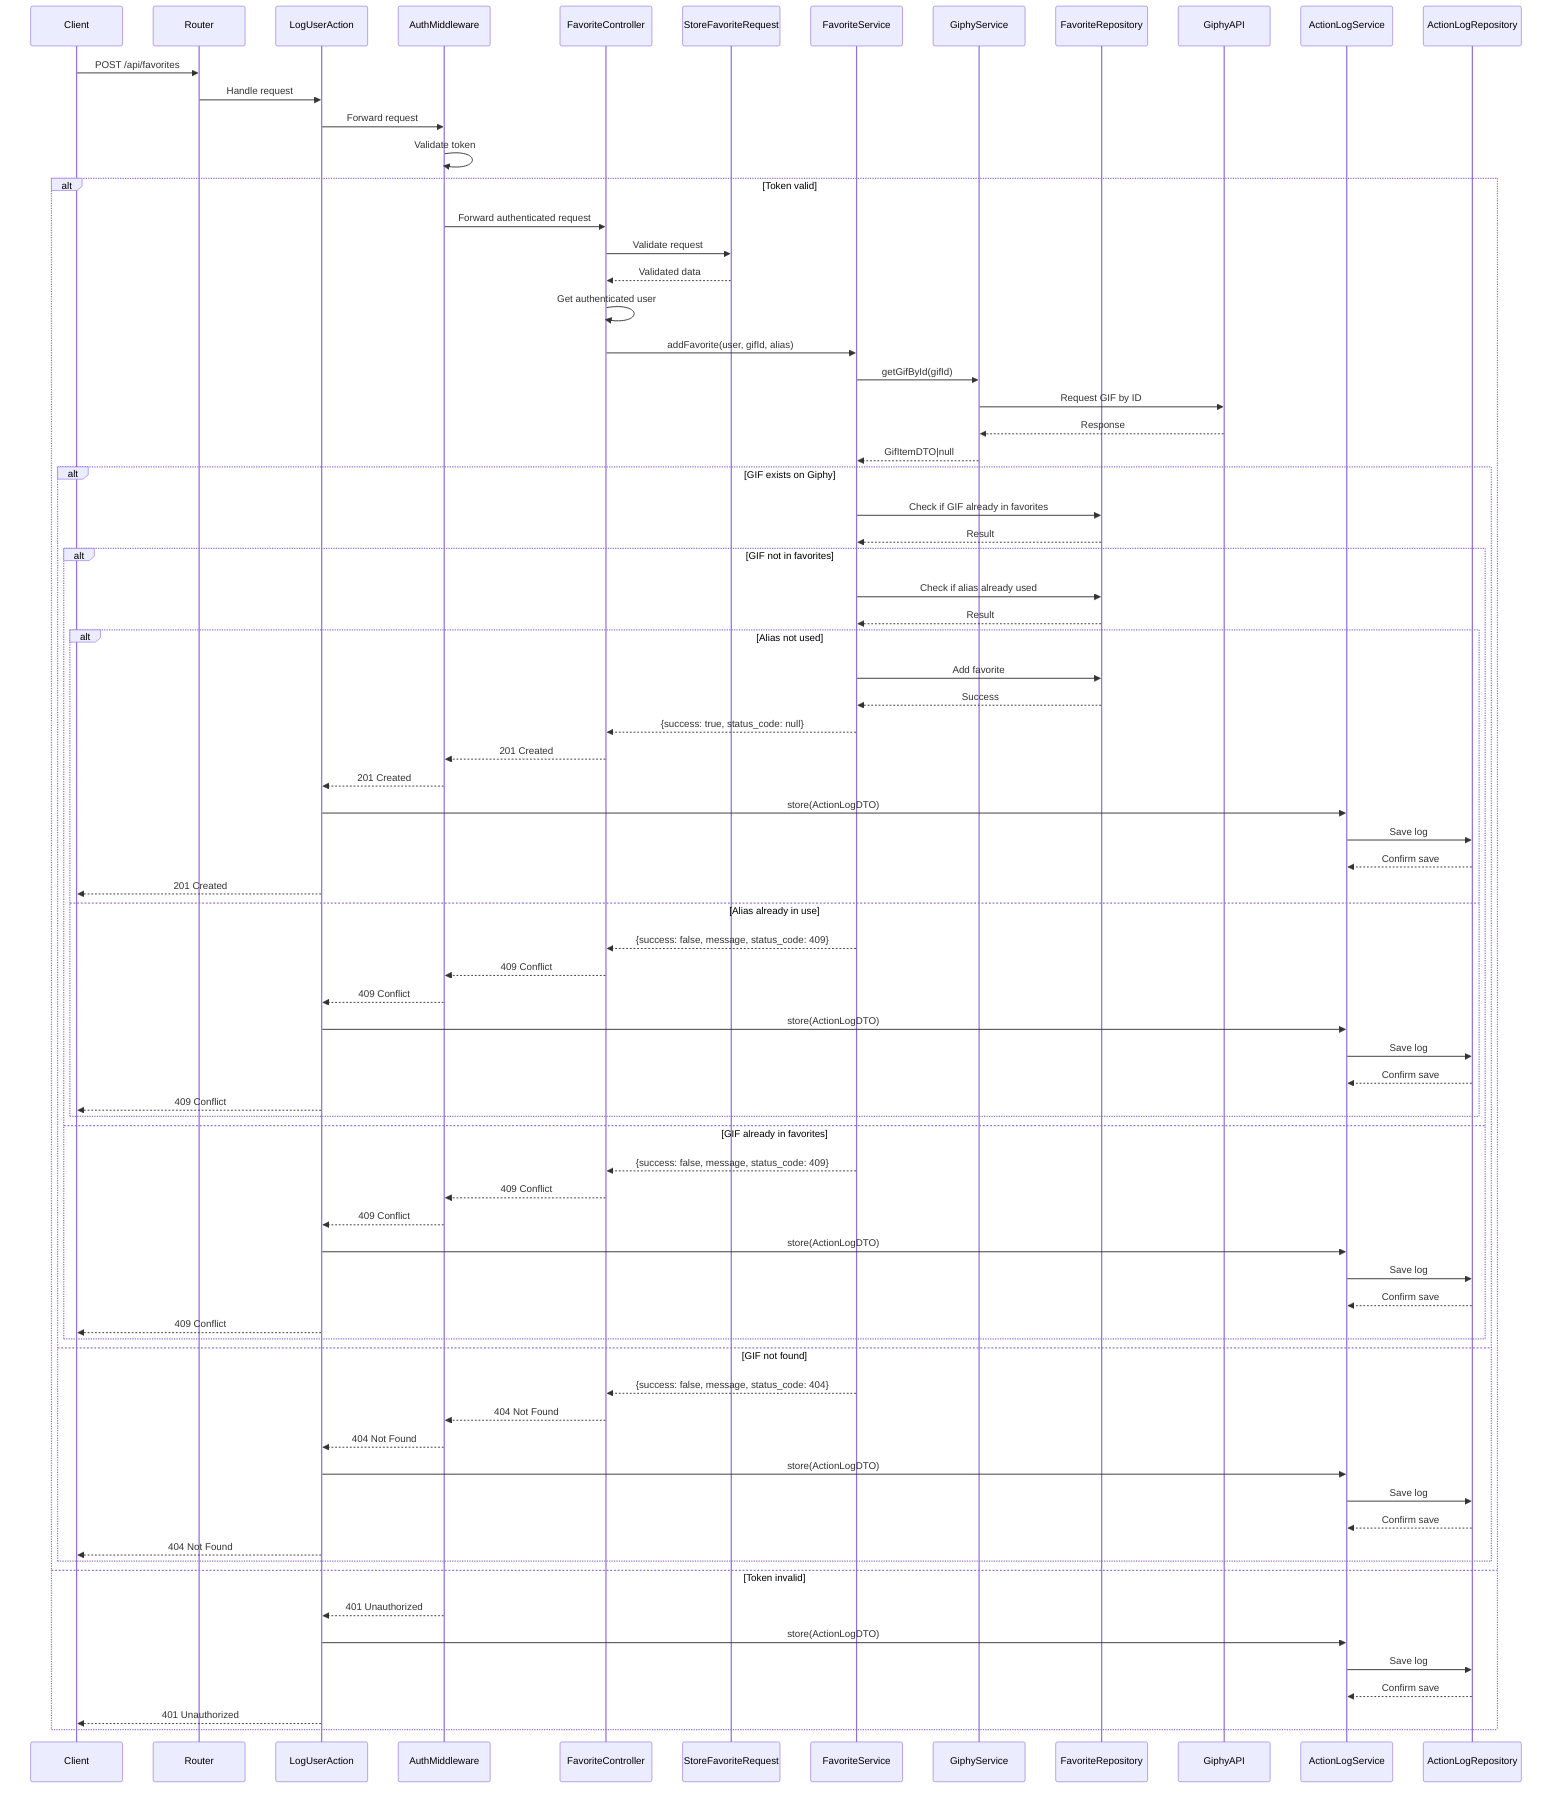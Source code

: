 %% Diagram of storing a favorite GIF

sequenceDiagram
    participant Client
    participant Router
    participant LogUserAction
    participant AuthMiddleware
    participant FavoriteController
    participant StoreFavoriteRequest
    participant FavoriteService
    participant GiphyService
    participant FavoriteRepository
    participant GiphyAPI
    participant ActionLogService
    participant ActionLogRepository

    Client->>Router: POST /api/favorites
    Router->>LogUserAction: Handle request
    LogUserAction->>AuthMiddleware: Forward request
    
    AuthMiddleware->>AuthMiddleware: Validate token
    alt Token valid
        AuthMiddleware->>FavoriteController: Forward authenticated request
        
        FavoriteController->>StoreFavoriteRequest: Validate request
        StoreFavoriteRequest-->>FavoriteController: Validated data
        FavoriteController->>FavoriteController: Get authenticated user
        FavoriteController->>FavoriteService: addFavorite(user, gifId, alias)

        FavoriteService->>GiphyService: getGifById(gifId)
        GiphyService->>GiphyAPI: Request GIF by ID
        GiphyAPI-->>GiphyService: Response
        GiphyService-->>FavoriteService: GifItemDTO|null

        alt GIF exists on Giphy
            FavoriteService->>FavoriteRepository: Check if GIF already in favorites
            FavoriteRepository-->>FavoriteService: Result

            alt GIF not in favorites
                FavoriteService->>FavoriteRepository: Check if alias already used
                FavoriteRepository-->>FavoriteService: Result

                alt Alias not used
                    FavoriteService->>FavoriteRepository: Add favorite
                    FavoriteRepository-->>FavoriteService: Success
                    FavoriteService-->>FavoriteController: {success: true, status_code: null}
                    FavoriteController-->>AuthMiddleware: 201 Created
                    AuthMiddleware-->>LogUserAction: 201 Created
                    
                    LogUserAction->>ActionLogService: store(ActionLogDTO)
                    ActionLogService->>ActionLogRepository: Save log
                    ActionLogRepository-->>ActionLogService: Confirm save
                    
                    LogUserAction-->>Client: 201 Created
                else Alias already in use
                    FavoriteService-->>FavoriteController: {success: false, message, status_code: 409}
                    FavoriteController-->>AuthMiddleware: 409 Conflict
                    AuthMiddleware-->>LogUserAction: 409 Conflict
                    
                    LogUserAction->>ActionLogService: store(ActionLogDTO)
                    ActionLogService->>ActionLogRepository: Save log
                    ActionLogRepository-->>ActionLogService: Confirm save
                    
                    LogUserAction-->>Client: 409 Conflict
                end
            else GIF already in favorites
                FavoriteService-->>FavoriteController: {success: false, message, status_code: 409}
                FavoriteController-->>AuthMiddleware: 409 Conflict
                AuthMiddleware-->>LogUserAction: 409 Conflict
                
                LogUserAction->>ActionLogService: store(ActionLogDTO)
                ActionLogService->>ActionLogRepository: Save log
                ActionLogRepository-->>ActionLogService: Confirm save
                
                LogUserAction-->>Client: 409 Conflict
            end
        else GIF not found
            FavoriteService-->>FavoriteController: {success: false, message, status_code: 404}
            FavoriteController-->>AuthMiddleware: 404 Not Found
            AuthMiddleware-->>LogUserAction: 404 Not Found
            
            LogUserAction->>ActionLogService: store(ActionLogDTO)
            ActionLogService->>ActionLogRepository: Save log
            ActionLogRepository-->>ActionLogService: Confirm save
            
            LogUserAction-->>Client: 404 Not Found
        end
    else Token invalid
        AuthMiddleware-->>LogUserAction: 401 Unauthorized
        
        LogUserAction->>ActionLogService: store(ActionLogDTO)
        ActionLogService->>ActionLogRepository: Save log
        ActionLogRepository-->>ActionLogService: Confirm save
        
        LogUserAction-->>Client: 401 Unauthorized
    end